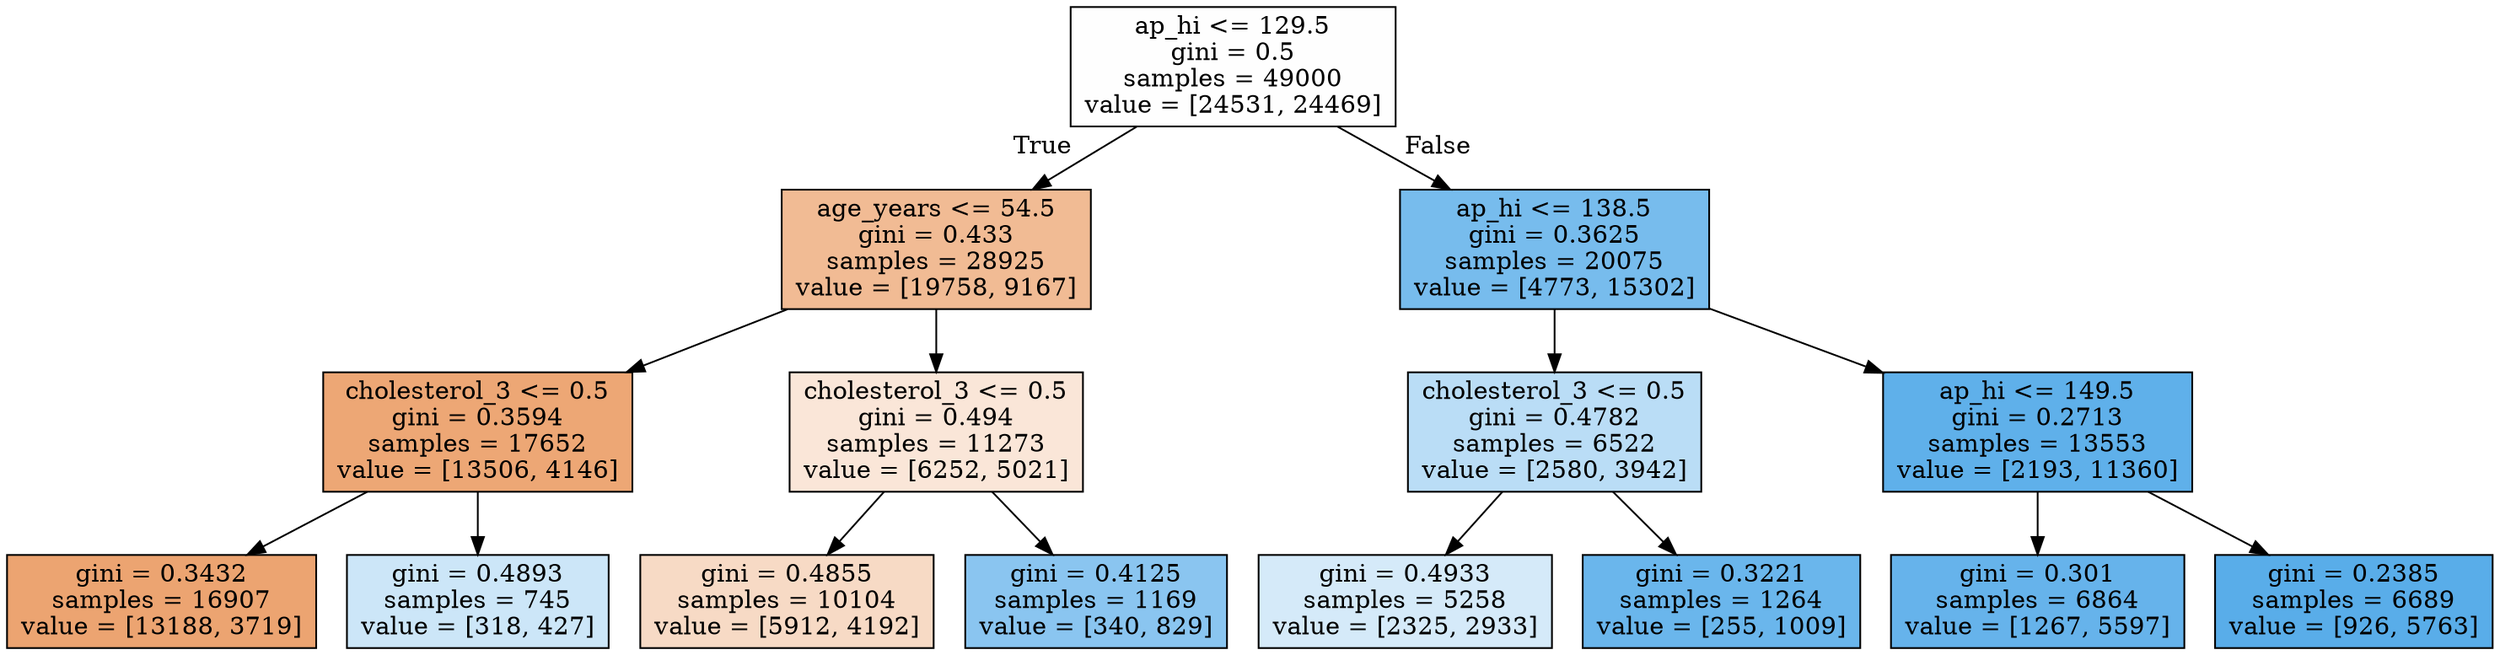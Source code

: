 digraph Tree {
node [shape=box, style="filled", color="black"] ;
0 [label="ap_hi <= 129.5\ngini = 0.5\nsamples = 49000\nvalue = [24531, 24469]", fillcolor="#e5813901"] ;
1 [label="age_years <= 54.5\ngini = 0.433\nsamples = 28925\nvalue = [19758, 9167]", fillcolor="#e5813989"] ;
0 -> 1 [labeldistance=2.5, labelangle=45, headlabel="True"] ;
2 [label="cholesterol_3 <= 0.5\ngini = 0.3594\nsamples = 17652\nvalue = [13506, 4146]", fillcolor="#e58139b1"] ;
1 -> 2 ;
3 [label="gini = 0.3432\nsamples = 16907\nvalue = [13188, 3719]", fillcolor="#e58139b7"] ;
2 -> 3 ;
4 [label="gini = 0.4893\nsamples = 745\nvalue = [318, 427]", fillcolor="#399de541"] ;
2 -> 4 ;
5 [label="cholesterol_3 <= 0.5\ngini = 0.494\nsamples = 11273\nvalue = [6252, 5021]", fillcolor="#e5813932"] ;
1 -> 5 ;
6 [label="gini = 0.4855\nsamples = 10104\nvalue = [5912, 4192]", fillcolor="#e581394a"] ;
5 -> 6 ;
7 [label="gini = 0.4125\nsamples = 1169\nvalue = [340, 829]", fillcolor="#399de596"] ;
5 -> 7 ;
8 [label="ap_hi <= 138.5\ngini = 0.3625\nsamples = 20075\nvalue = [4773, 15302]", fillcolor="#399de5af"] ;
0 -> 8 [labeldistance=2.5, labelangle=-45, headlabel="False"] ;
9 [label="cholesterol_3 <= 0.5\ngini = 0.4782\nsamples = 6522\nvalue = [2580, 3942]", fillcolor="#399de558"] ;
8 -> 9 ;
10 [label="gini = 0.4933\nsamples = 5258\nvalue = [2325, 2933]", fillcolor="#399de535"] ;
9 -> 10 ;
11 [label="gini = 0.3221\nsamples = 1264\nvalue = [255, 1009]", fillcolor="#399de5bf"] ;
9 -> 11 ;
12 [label="ap_hi <= 149.5\ngini = 0.2713\nsamples = 13553\nvalue = [2193, 11360]", fillcolor="#399de5ce"] ;
8 -> 12 ;
13 [label="gini = 0.301\nsamples = 6864\nvalue = [1267, 5597]", fillcolor="#399de5c5"] ;
12 -> 13 ;
14 [label="gini = 0.2385\nsamples = 6689\nvalue = [926, 5763]", fillcolor="#399de5d6"] ;
12 -> 14 ;
}